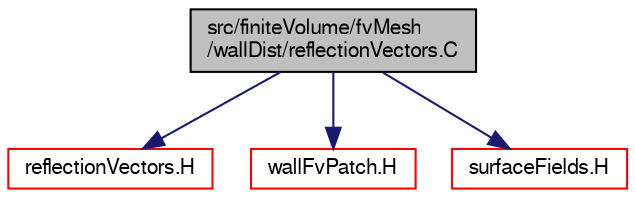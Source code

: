 digraph "src/finiteVolume/fvMesh/wallDist/reflectionVectors.C"
{
  bgcolor="transparent";
  edge [fontname="FreeSans",fontsize="10",labelfontname="FreeSans",labelfontsize="10"];
  node [fontname="FreeSans",fontsize="10",shape=record];
  Node0 [label="src/finiteVolume/fvMesh\l/wallDist/reflectionVectors.C",height=0.2,width=0.4,color="black", fillcolor="grey75", style="filled", fontcolor="black"];
  Node0 -> Node1 [color="midnightblue",fontsize="10",style="solid",fontname="FreeSans"];
  Node1 [label="reflectionVectors.H",height=0.2,width=0.4,color="red",URL="$a03731.html"];
  Node0 -> Node301 [color="midnightblue",fontsize="10",style="solid",fontname="FreeSans"];
  Node301 [label="wallFvPatch.H",height=0.2,width=0.4,color="red",URL="$a03680.html"];
  Node0 -> Node303 [color="midnightblue",fontsize="10",style="solid",fontname="FreeSans"];
  Node303 [label="surfaceFields.H",height=0.2,width=0.4,color="red",URL="$a02735.html",tooltip="Foam::surfaceFields. "];
}

